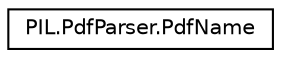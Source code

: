 digraph "Graphical Class Hierarchy"
{
 // LATEX_PDF_SIZE
  edge [fontname="Helvetica",fontsize="10",labelfontname="Helvetica",labelfontsize="10"];
  node [fontname="Helvetica",fontsize="10",shape=record];
  rankdir="LR";
  Node0 [label="PIL.PdfParser.PdfName",height=0.2,width=0.4,color="black", fillcolor="white", style="filled",URL="$classPIL_1_1PdfParser_1_1PdfName.html",tooltip=" "];
}
